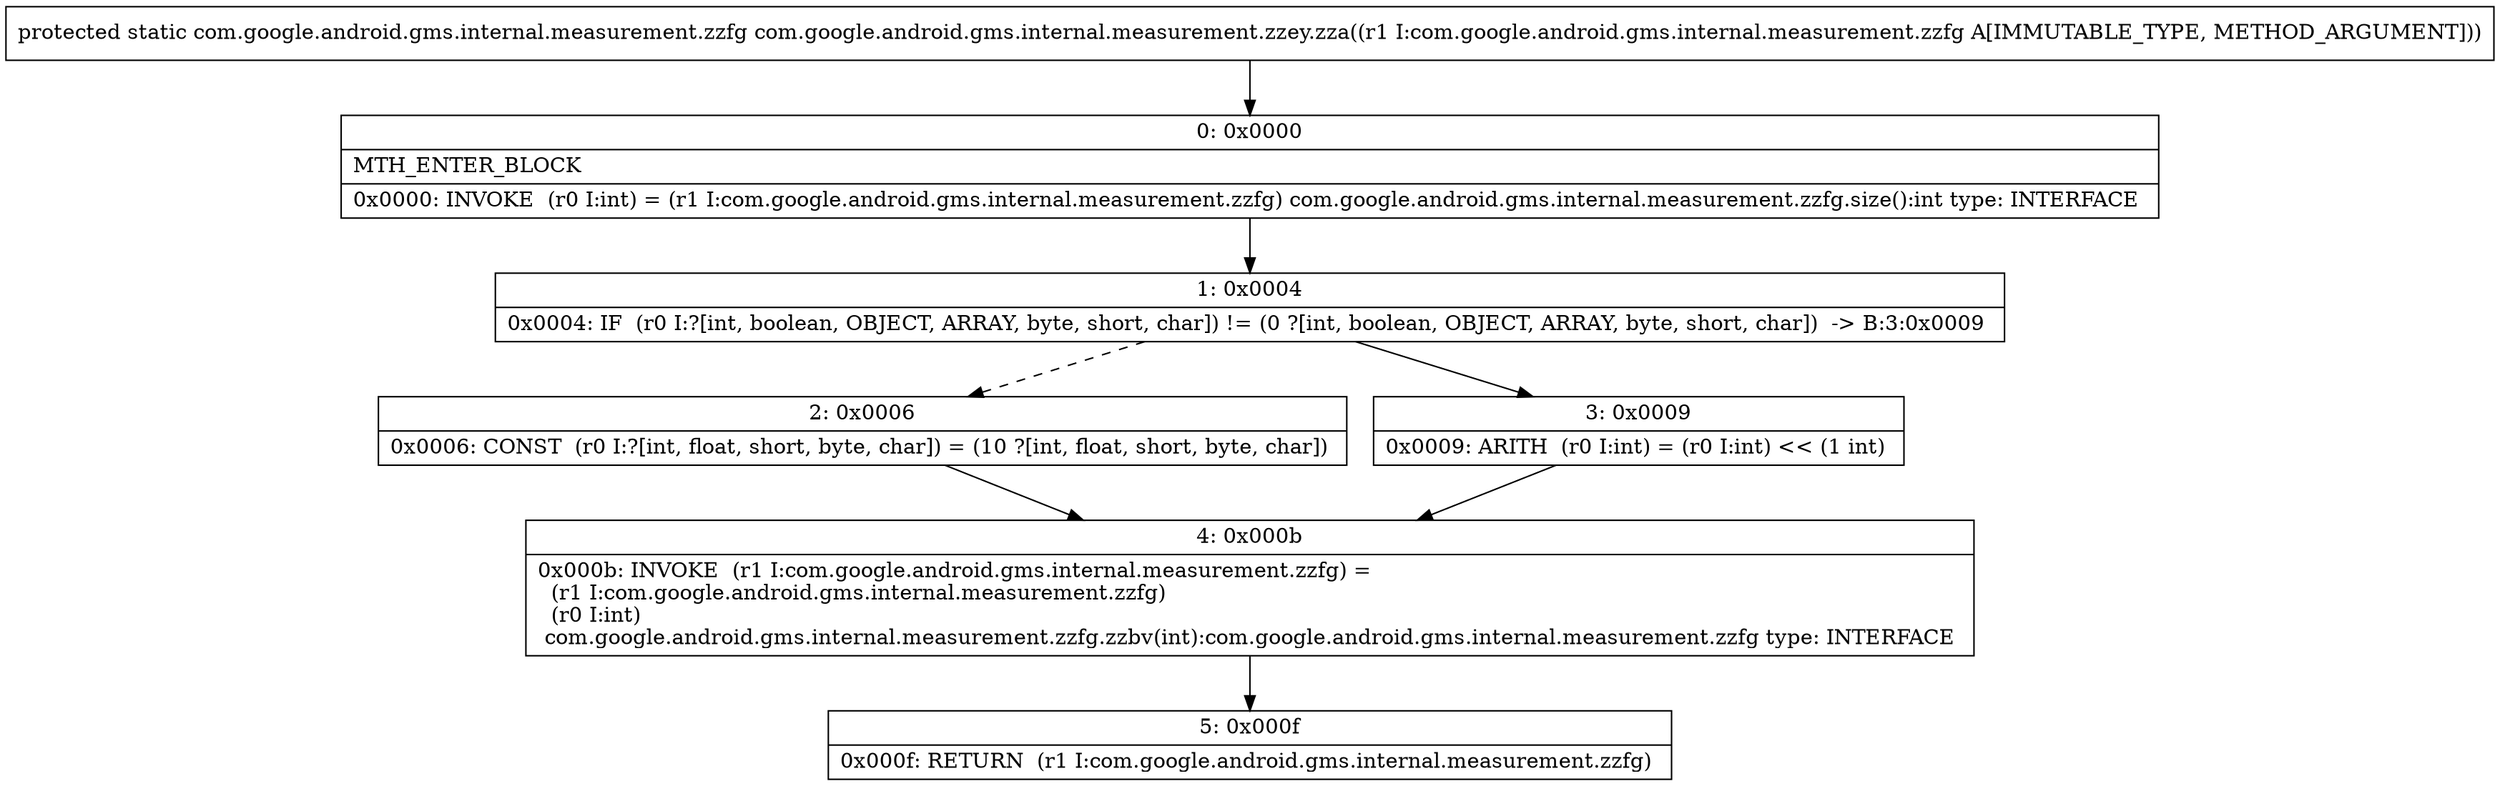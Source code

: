 digraph "CFG forcom.google.android.gms.internal.measurement.zzey.zza(Lcom\/google\/android\/gms\/internal\/measurement\/zzfg;)Lcom\/google\/android\/gms\/internal\/measurement\/zzfg;" {
Node_0 [shape=record,label="{0\:\ 0x0000|MTH_ENTER_BLOCK\l|0x0000: INVOKE  (r0 I:int) = (r1 I:com.google.android.gms.internal.measurement.zzfg) com.google.android.gms.internal.measurement.zzfg.size():int type: INTERFACE \l}"];
Node_1 [shape=record,label="{1\:\ 0x0004|0x0004: IF  (r0 I:?[int, boolean, OBJECT, ARRAY, byte, short, char]) != (0 ?[int, boolean, OBJECT, ARRAY, byte, short, char])  \-\> B:3:0x0009 \l}"];
Node_2 [shape=record,label="{2\:\ 0x0006|0x0006: CONST  (r0 I:?[int, float, short, byte, char]) = (10 ?[int, float, short, byte, char]) \l}"];
Node_3 [shape=record,label="{3\:\ 0x0009|0x0009: ARITH  (r0 I:int) = (r0 I:int) \<\< (1 int) \l}"];
Node_4 [shape=record,label="{4\:\ 0x000b|0x000b: INVOKE  (r1 I:com.google.android.gms.internal.measurement.zzfg) = \l  (r1 I:com.google.android.gms.internal.measurement.zzfg)\l  (r0 I:int)\l com.google.android.gms.internal.measurement.zzfg.zzbv(int):com.google.android.gms.internal.measurement.zzfg type: INTERFACE \l}"];
Node_5 [shape=record,label="{5\:\ 0x000f|0x000f: RETURN  (r1 I:com.google.android.gms.internal.measurement.zzfg) \l}"];
MethodNode[shape=record,label="{protected static com.google.android.gms.internal.measurement.zzfg com.google.android.gms.internal.measurement.zzey.zza((r1 I:com.google.android.gms.internal.measurement.zzfg A[IMMUTABLE_TYPE, METHOD_ARGUMENT])) }"];
MethodNode -> Node_0;
Node_0 -> Node_1;
Node_1 -> Node_2[style=dashed];
Node_1 -> Node_3;
Node_2 -> Node_4;
Node_3 -> Node_4;
Node_4 -> Node_5;
}


